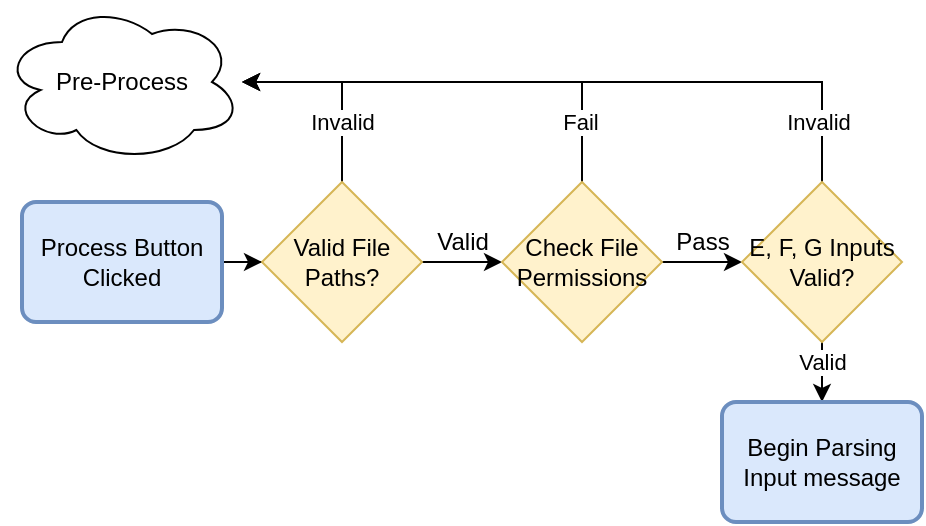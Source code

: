 <mxfile version="13.5.7" type="device"><diagram id="Dph_VU5RQOztE2TvyzOB" name="Page-1"><mxGraphModel dx="569" dy="329" grid="1" gridSize="10" guides="1" tooltips="1" connect="1" arrows="1" fold="1" page="1" pageScale="1" pageWidth="850" pageHeight="1100" math="0" shadow="0"><root><mxCell id="0"/><mxCell id="1" parent="0"/><mxCell id="koUF-lt8Lhiu4LrXeZCK-4" style="edgeStyle=orthogonalEdgeStyle;rounded=0;orthogonalLoop=1;jettySize=auto;html=1;exitX=1;exitY=0.5;exitDx=0;exitDy=0;" edge="1" parent="1" source="koUF-lt8Lhiu4LrXeZCK-2" target="koUF-lt8Lhiu4LrXeZCK-3"><mxGeometry relative="1" as="geometry"/></mxCell><mxCell id="koUF-lt8Lhiu4LrXeZCK-2" value="Process Button Clicked" style="rounded=1;whiteSpace=wrap;html=1;absoluteArcSize=1;arcSize=14;strokeWidth=2;fillColor=#dae8fc;strokeColor=#6c8ebf;" vertex="1" parent="1"><mxGeometry x="40" y="310" width="100" height="60" as="geometry"/></mxCell><mxCell id="koUF-lt8Lhiu4LrXeZCK-10" style="edgeStyle=orthogonalEdgeStyle;rounded=0;orthogonalLoop=1;jettySize=auto;html=1;exitX=0.5;exitY=0;exitDx=0;exitDy=0;" edge="1" parent="1" source="koUF-lt8Lhiu4LrXeZCK-3" target="koUF-lt8Lhiu4LrXeZCK-5"><mxGeometry relative="1" as="geometry"><mxPoint x="170" y="250" as="targetPoint"/><Array as="points"><mxPoint x="200" y="250"/></Array></mxGeometry></mxCell><mxCell id="koUF-lt8Lhiu4LrXeZCK-12" value="Invalid" style="edgeLabel;html=1;align=center;verticalAlign=middle;resizable=0;points=[];" vertex="1" connectable="0" parent="koUF-lt8Lhiu4LrXeZCK-10"><mxGeometry x="-0.24" y="-2" relative="1" as="geometry"><mxPoint x="-2" y="8" as="offset"/></mxGeometry></mxCell><mxCell id="koUF-lt8Lhiu4LrXeZCK-19" value="" style="edgeStyle=orthogonalEdgeStyle;rounded=0;orthogonalLoop=1;jettySize=auto;html=1;" edge="1" parent="1" source="koUF-lt8Lhiu4LrXeZCK-3" target="koUF-lt8Lhiu4LrXeZCK-16"><mxGeometry relative="1" as="geometry"/></mxCell><mxCell id="koUF-lt8Lhiu4LrXeZCK-3" value="Valid File Paths?" style="rhombus;whiteSpace=wrap;html=1;fillColor=#fff2cc;strokeColor=#d6b656;" vertex="1" parent="1"><mxGeometry x="160" y="300" width="80" height="80" as="geometry"/></mxCell><mxCell id="koUF-lt8Lhiu4LrXeZCK-5" value="Pre-Process" style="ellipse;shape=cloud;whiteSpace=wrap;html=1;" vertex="1" parent="1"><mxGeometry x="30" y="210" width="120" height="80" as="geometry"/></mxCell><mxCell id="koUF-lt8Lhiu4LrXeZCK-21" style="edgeStyle=orthogonalEdgeStyle;rounded=0;orthogonalLoop=1;jettySize=auto;html=1;exitX=0.5;exitY=0;exitDx=0;exitDy=0;" edge="1" parent="1" source="koUF-lt8Lhiu4LrXeZCK-16" target="koUF-lt8Lhiu4LrXeZCK-5"><mxGeometry relative="1" as="geometry"><mxPoint x="260" y="230" as="targetPoint"/><Array as="points"><mxPoint x="320" y="250"/></Array></mxGeometry></mxCell><mxCell id="koUF-lt8Lhiu4LrXeZCK-22" value="Fail" style="edgeLabel;html=1;align=center;verticalAlign=middle;resizable=0;points=[];" vertex="1" connectable="0" parent="koUF-lt8Lhiu4LrXeZCK-21"><mxGeometry x="-0.729" y="1" relative="1" as="geometry"><mxPoint as="offset"/></mxGeometry></mxCell><mxCell id="koUF-lt8Lhiu4LrXeZCK-24" value="" style="edgeStyle=orthogonalEdgeStyle;rounded=0;orthogonalLoop=1;jettySize=auto;html=1;" edge="1" parent="1" source="koUF-lt8Lhiu4LrXeZCK-16" target="koUF-lt8Lhiu4LrXeZCK-23"><mxGeometry relative="1" as="geometry"/></mxCell><mxCell id="koUF-lt8Lhiu4LrXeZCK-16" value="Check File Permissions" style="rhombus;whiteSpace=wrap;html=1;fillColor=#fff2cc;strokeColor=#d6b656;" vertex="1" parent="1"><mxGeometry x="280" y="300" width="80" height="80" as="geometry"/></mxCell><mxCell id="koUF-lt8Lhiu4LrXeZCK-20" value="Valid" style="text;html=1;align=center;verticalAlign=middle;resizable=0;points=[];autosize=1;" vertex="1" parent="1"><mxGeometry x="240" y="320" width="40" height="20" as="geometry"/></mxCell><mxCell id="koUF-lt8Lhiu4LrXeZCK-26" style="edgeStyle=orthogonalEdgeStyle;rounded=0;orthogonalLoop=1;jettySize=auto;html=1;exitX=0.5;exitY=0;exitDx=0;exitDy=0;" edge="1" parent="1" source="koUF-lt8Lhiu4LrXeZCK-23"><mxGeometry relative="1" as="geometry"><mxPoint x="150" y="250" as="targetPoint"/><Array as="points"><mxPoint x="440" y="250"/></Array></mxGeometry></mxCell><mxCell id="koUF-lt8Lhiu4LrXeZCK-27" value="Invalid" style="edgeLabel;html=1;align=center;verticalAlign=middle;resizable=0;points=[];" vertex="1" connectable="0" parent="koUF-lt8Lhiu4LrXeZCK-26"><mxGeometry x="-0.82" y="2" relative="1" as="geometry"><mxPoint as="offset"/></mxGeometry></mxCell><mxCell id="koUF-lt8Lhiu4LrXeZCK-29" value="" style="edgeStyle=orthogonalEdgeStyle;rounded=0;orthogonalLoop=1;jettySize=auto;html=1;" edge="1" parent="1" source="koUF-lt8Lhiu4LrXeZCK-23" target="koUF-lt8Lhiu4LrXeZCK-28"><mxGeometry relative="1" as="geometry"/></mxCell><mxCell id="koUF-lt8Lhiu4LrXeZCK-30" value="Valid" style="edgeLabel;html=1;align=center;verticalAlign=middle;resizable=0;points=[];" vertex="1" connectable="0" parent="koUF-lt8Lhiu4LrXeZCK-29"><mxGeometry x="0.2" y="6" relative="1" as="geometry"><mxPoint x="-6" as="offset"/></mxGeometry></mxCell><mxCell id="koUF-lt8Lhiu4LrXeZCK-23" value="E, F, G Inputs Valid?" style="rhombus;whiteSpace=wrap;html=1;fillColor=#fff2cc;strokeColor=#d6b656;" vertex="1" parent="1"><mxGeometry x="400" y="300" width="80" height="80" as="geometry"/></mxCell><mxCell id="koUF-lt8Lhiu4LrXeZCK-25" value="Pass" style="text;html=1;align=center;verticalAlign=middle;resizable=0;points=[];autosize=1;" vertex="1" parent="1"><mxGeometry x="360" y="320" width="40" height="20" as="geometry"/></mxCell><mxCell id="koUF-lt8Lhiu4LrXeZCK-28" value="Begin Parsing Input message" style="rounded=1;whiteSpace=wrap;html=1;absoluteArcSize=1;arcSize=14;strokeWidth=2;fillColor=#dae8fc;strokeColor=#6c8ebf;" vertex="1" parent="1"><mxGeometry x="390" y="410" width="100" height="60" as="geometry"/></mxCell></root></mxGraphModel></diagram></mxfile>